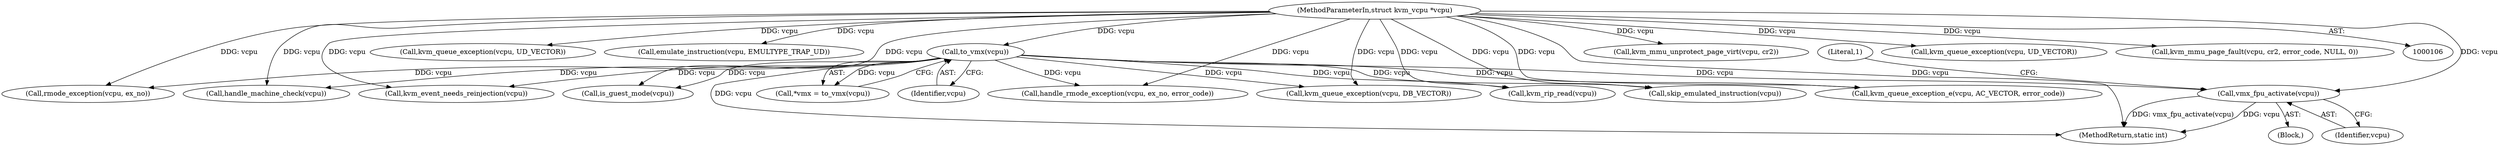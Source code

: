 digraph "0_linux_ef85b67385436ddc1998f45f1d6a210f935b3388@pointer" {
"1000153" [label="(Call,vmx_fpu_activate(vcpu))"];
"1000112" [label="(Call,to_vmx(vcpu))"];
"1000107" [label="(MethodParameterIn,struct kvm_vcpu *vcpu)"];
"1000283" [label="(Call,kvm_event_needs_reinjection(vcpu))"];
"1000153" [label="(Call,vmx_fpu_activate(vcpu))"];
"1000110" [label="(Call,*vmx = to_vmx(vcpu))"];
"1000179" [label="(Call,kvm_queue_exception(vcpu, UD_VECTOR))"];
"1000107" [label="(MethodParameterIn,struct kvm_vcpu *vcpu)"];
"1000172" [label="(Call,emulate_instruction(vcpu, EMULTYPE_TRAP_UD))"];
"1000363" [label="(Call,kvm_queue_exception(vcpu, DB_VECTOR))"];
"1000319" [label="(Call,kvm_queue_exception_e(vcpu, AC_VECTOR, error_code))"];
"1000113" [label="(Identifier,vcpu)"];
"1000112" [label="(Call,to_vmx(vcpu))"];
"1000162" [label="(Call,is_guest_mode(vcpu))"];
"1000407" [label="(Call,kvm_rip_read(vcpu))"];
"1000156" [label="(Literal,1)"];
"1000454" [label="(MethodReturn,static int)"];
"1000307" [label="(Call,rmode_exception(vcpu, ex_no))"];
"1000311" [label="(Call,handle_rmode_exception(vcpu, ex_no, error_code))"];
"1000142" [label="(Call,handle_machine_check(vcpu))"];
"1000285" [label="(Call,kvm_mmu_unprotect_page_virt(vcpu, cr2))"];
"1000154" [label="(Identifier,vcpu)"];
"1000152" [label="(Block,)"];
"1000361" [label="(Call,skip_emulated_instruction(vcpu))"];
"1000165" [label="(Call,kvm_queue_exception(vcpu, UD_VECTOR))"];
"1000289" [label="(Call,kvm_mmu_page_fault(vcpu, cr2, error_code, NULL, 0))"];
"1000153" -> "1000152"  [label="AST: "];
"1000153" -> "1000154"  [label="CFG: "];
"1000154" -> "1000153"  [label="AST: "];
"1000156" -> "1000153"  [label="CFG: "];
"1000153" -> "1000454"  [label="DDG: vmx_fpu_activate(vcpu)"];
"1000153" -> "1000454"  [label="DDG: vcpu"];
"1000112" -> "1000153"  [label="DDG: vcpu"];
"1000107" -> "1000153"  [label="DDG: vcpu"];
"1000112" -> "1000110"  [label="AST: "];
"1000112" -> "1000113"  [label="CFG: "];
"1000113" -> "1000112"  [label="AST: "];
"1000110" -> "1000112"  [label="CFG: "];
"1000112" -> "1000454"  [label="DDG: vcpu"];
"1000112" -> "1000110"  [label="DDG: vcpu"];
"1000107" -> "1000112"  [label="DDG: vcpu"];
"1000112" -> "1000142"  [label="DDG: vcpu"];
"1000112" -> "1000162"  [label="DDG: vcpu"];
"1000112" -> "1000283"  [label="DDG: vcpu"];
"1000112" -> "1000307"  [label="DDG: vcpu"];
"1000112" -> "1000311"  [label="DDG: vcpu"];
"1000112" -> "1000319"  [label="DDG: vcpu"];
"1000112" -> "1000361"  [label="DDG: vcpu"];
"1000112" -> "1000363"  [label="DDG: vcpu"];
"1000112" -> "1000407"  [label="DDG: vcpu"];
"1000107" -> "1000106"  [label="AST: "];
"1000107" -> "1000454"  [label="DDG: vcpu"];
"1000107" -> "1000142"  [label="DDG: vcpu"];
"1000107" -> "1000162"  [label="DDG: vcpu"];
"1000107" -> "1000165"  [label="DDG: vcpu"];
"1000107" -> "1000172"  [label="DDG: vcpu"];
"1000107" -> "1000179"  [label="DDG: vcpu"];
"1000107" -> "1000283"  [label="DDG: vcpu"];
"1000107" -> "1000285"  [label="DDG: vcpu"];
"1000107" -> "1000289"  [label="DDG: vcpu"];
"1000107" -> "1000307"  [label="DDG: vcpu"];
"1000107" -> "1000311"  [label="DDG: vcpu"];
"1000107" -> "1000319"  [label="DDG: vcpu"];
"1000107" -> "1000361"  [label="DDG: vcpu"];
"1000107" -> "1000363"  [label="DDG: vcpu"];
"1000107" -> "1000407"  [label="DDG: vcpu"];
}
